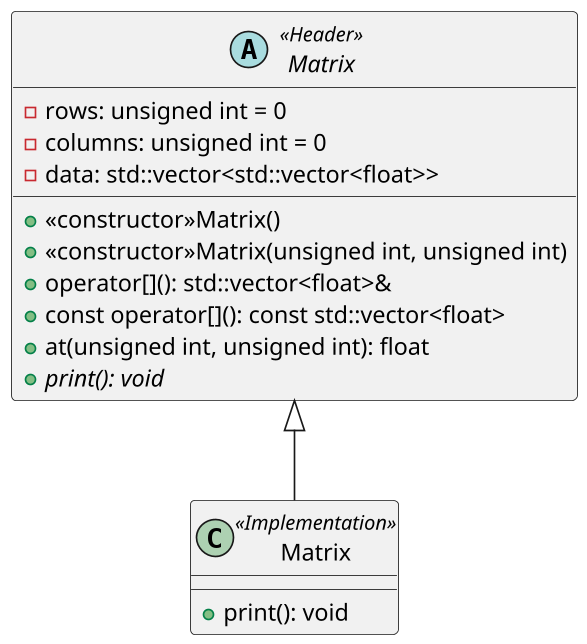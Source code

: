 @startuml

skinparam dpi 160
skinparam genericdisplay old

abstract "Matrix" as m_header <<Header>> {
  -rows: unsigned int = 0
  -columns: unsigned int = 0
  -data: std::vector<std::vector<float>>
  +<<constructor>>Matrix()
  +<<constructor>>Matrix(unsigned int, unsigned int)
  +operator[](): std::vector<float>&
  +const operator[](): const std::vector<float>
  +at(unsigned int, unsigned int): float 
  +{abstract} print(): void
}

class "Matrix" as m_implementation <<Implementation>> extends m_header {
  +print(): void
}


@enduml
